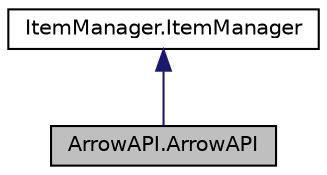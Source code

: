 digraph "ArrowAPI.ArrowAPI"
{
 // LATEX_PDF_SIZE
  edge [fontname="Helvetica",fontsize="10",labelfontname="Helvetica",labelfontsize="10"];
  node [fontname="Helvetica",fontsize="10",shape=record];
  Node1 [label="ArrowAPI.ArrowAPI",height=0.2,width=0.4,color="black", fillcolor="grey75", style="filled", fontcolor="black",tooltip="Constructor."];
  Node2 -> Node1 [dir="back",color="midnightblue",fontsize="10",style="solid"];
  Node2 [label="ItemManager.ItemManager",height=0.2,width=0.4,color="black", fillcolor="white", style="filled",URL="$class_item_manager_1_1_item_manager.html",tooltip="Constructor."];
}
